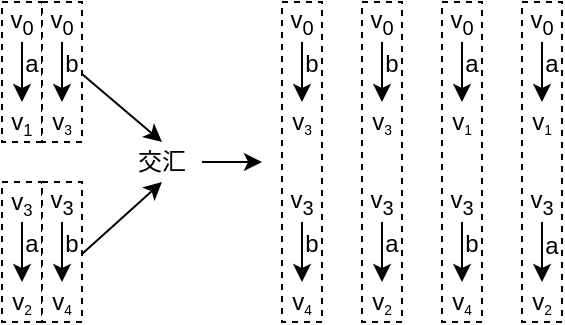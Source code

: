 <mxfile version="18.1.3" type="github">
  <diagram id="iCnqLlOs-9bwUF1GZQLF" name="Page-1">
    <mxGraphModel dx="1038" dy="529" grid="1" gridSize="10" guides="1" tooltips="1" connect="1" arrows="1" fold="1" page="1" pageScale="1" pageWidth="827" pageHeight="1169" math="0" shadow="0">
      <root>
        <mxCell id="0" />
        <mxCell id="1" parent="0" />
        <mxCell id="bIU5tB6AOzNXFzMOygIK-18" value="" style="group" vertex="1" connectable="0" parent="1">
          <mxGeometry x="80" y="60" width="20" height="70" as="geometry" />
        </mxCell>
        <mxCell id="bIU5tB6AOzNXFzMOygIK-5" value="" style="rounded=0;whiteSpace=wrap;html=1;dashed=1;" vertex="1" parent="bIU5tB6AOzNXFzMOygIK-18">
          <mxGeometry width="20" height="70" as="geometry" />
        </mxCell>
        <mxCell id="bIU5tB6AOzNXFzMOygIK-1" value="v&lt;sub&gt;0&lt;/sub&gt;" style="text;html=1;strokeColor=none;fillColor=none;align=center;verticalAlign=middle;whiteSpace=wrap;rounded=0;" vertex="1" parent="bIU5tB6AOzNXFzMOygIK-18">
          <mxGeometry width="20" height="20" as="geometry" />
        </mxCell>
        <mxCell id="bIU5tB6AOzNXFzMOygIK-2" value="v&lt;span style=&quot;font-size: 10px;&quot;&gt;&lt;sub&gt;1&lt;/sub&gt;&lt;/span&gt;" style="text;html=1;strokeColor=none;fillColor=none;align=center;verticalAlign=middle;whiteSpace=wrap;rounded=0;" vertex="1" parent="bIU5tB6AOzNXFzMOygIK-18">
          <mxGeometry y="50" width="20" height="20" as="geometry" />
        </mxCell>
        <mxCell id="bIU5tB6AOzNXFzMOygIK-3" value="" style="endArrow=classic;html=1;rounded=0;exitX=0.5;exitY=1;exitDx=0;exitDy=0;entryX=0.5;entryY=0;entryDx=0;entryDy=0;" edge="1" parent="bIU5tB6AOzNXFzMOygIK-18" source="bIU5tB6AOzNXFzMOygIK-1" target="bIU5tB6AOzNXFzMOygIK-2">
          <mxGeometry width="50" height="50" relative="1" as="geometry">
            <mxPoint x="50" y="50" as="sourcePoint" />
            <mxPoint x="100" as="targetPoint" />
          </mxGeometry>
        </mxCell>
        <mxCell id="bIU5tB6AOzNXFzMOygIK-10" value="a" style="text;html=1;strokeColor=none;fillColor=none;align=center;verticalAlign=middle;whiteSpace=wrap;rounded=0;dashed=1;" vertex="1" parent="bIU5tB6AOzNXFzMOygIK-18">
          <mxGeometry x="10" y="26" width="10" height="10" as="geometry" />
        </mxCell>
        <mxCell id="bIU5tB6AOzNXFzMOygIK-19" value="" style="group" vertex="1" connectable="0" parent="1">
          <mxGeometry x="100" y="60" width="20" height="70" as="geometry" />
        </mxCell>
        <mxCell id="bIU5tB6AOzNXFzMOygIK-20" value="" style="rounded=0;whiteSpace=wrap;html=1;dashed=1;" vertex="1" parent="bIU5tB6AOzNXFzMOygIK-19">
          <mxGeometry width="20" height="70" as="geometry" />
        </mxCell>
        <mxCell id="bIU5tB6AOzNXFzMOygIK-21" value="v&lt;sub&gt;0&lt;/sub&gt;" style="text;html=1;strokeColor=none;fillColor=none;align=center;verticalAlign=middle;whiteSpace=wrap;rounded=0;" vertex="1" parent="bIU5tB6AOzNXFzMOygIK-19">
          <mxGeometry width="20" height="20" as="geometry" />
        </mxCell>
        <mxCell id="bIU5tB6AOzNXFzMOygIK-22" value="v&lt;span style=&quot;font-size: 8.333px;&quot;&gt;&lt;sub&gt;3&lt;/sub&gt;&lt;/span&gt;" style="text;html=1;strokeColor=none;fillColor=none;align=center;verticalAlign=middle;whiteSpace=wrap;rounded=0;" vertex="1" parent="bIU5tB6AOzNXFzMOygIK-19">
          <mxGeometry y="50" width="20" height="20" as="geometry" />
        </mxCell>
        <mxCell id="bIU5tB6AOzNXFzMOygIK-23" value="" style="endArrow=classic;html=1;rounded=0;exitX=0.5;exitY=1;exitDx=0;exitDy=0;entryX=0.5;entryY=0;entryDx=0;entryDy=0;" edge="1" parent="bIU5tB6AOzNXFzMOygIK-19" source="bIU5tB6AOzNXFzMOygIK-21" target="bIU5tB6AOzNXFzMOygIK-22">
          <mxGeometry width="50" height="50" relative="1" as="geometry">
            <mxPoint x="50" y="50" as="sourcePoint" />
            <mxPoint x="100" as="targetPoint" />
          </mxGeometry>
        </mxCell>
        <mxCell id="bIU5tB6AOzNXFzMOygIK-24" value="b" style="text;html=1;strokeColor=none;fillColor=none;align=center;verticalAlign=middle;whiteSpace=wrap;rounded=0;dashed=1;" vertex="1" parent="bIU5tB6AOzNXFzMOygIK-19">
          <mxGeometry x="10" y="26" width="10" height="10" as="geometry" />
        </mxCell>
        <mxCell id="bIU5tB6AOzNXFzMOygIK-25" value="" style="group" vertex="1" connectable="0" parent="1">
          <mxGeometry x="80" y="150" width="20" height="70" as="geometry" />
        </mxCell>
        <mxCell id="bIU5tB6AOzNXFzMOygIK-26" value="" style="rounded=0;whiteSpace=wrap;html=1;dashed=1;" vertex="1" parent="bIU5tB6AOzNXFzMOygIK-25">
          <mxGeometry width="20" height="70" as="geometry" />
        </mxCell>
        <mxCell id="bIU5tB6AOzNXFzMOygIK-27" value="v&lt;span style=&quot;font-size: 10px;&quot;&gt;&lt;sub&gt;3&lt;/sub&gt;&lt;/span&gt;" style="text;html=1;strokeColor=none;fillColor=none;align=center;verticalAlign=middle;whiteSpace=wrap;rounded=0;" vertex="1" parent="bIU5tB6AOzNXFzMOygIK-25">
          <mxGeometry width="20" height="20" as="geometry" />
        </mxCell>
        <mxCell id="bIU5tB6AOzNXFzMOygIK-28" value="v&lt;span style=&quot;font-size: 8.333px;&quot;&gt;&lt;sub&gt;2&lt;/sub&gt;&lt;/span&gt;" style="text;html=1;strokeColor=none;fillColor=none;align=center;verticalAlign=middle;whiteSpace=wrap;rounded=0;" vertex="1" parent="bIU5tB6AOzNXFzMOygIK-25">
          <mxGeometry y="50" width="20" height="20" as="geometry" />
        </mxCell>
        <mxCell id="bIU5tB6AOzNXFzMOygIK-29" value="" style="endArrow=classic;html=1;rounded=0;exitX=0.5;exitY=1;exitDx=0;exitDy=0;entryX=0.5;entryY=0;entryDx=0;entryDy=0;" edge="1" parent="bIU5tB6AOzNXFzMOygIK-25" source="bIU5tB6AOzNXFzMOygIK-27" target="bIU5tB6AOzNXFzMOygIK-28">
          <mxGeometry width="50" height="50" relative="1" as="geometry">
            <mxPoint x="50" y="50" as="sourcePoint" />
            <mxPoint x="100" as="targetPoint" />
          </mxGeometry>
        </mxCell>
        <mxCell id="bIU5tB6AOzNXFzMOygIK-30" value="a" style="text;html=1;strokeColor=none;fillColor=none;align=center;verticalAlign=middle;whiteSpace=wrap;rounded=0;dashed=1;" vertex="1" parent="bIU5tB6AOzNXFzMOygIK-25">
          <mxGeometry x="10" y="26" width="10" height="10" as="geometry" />
        </mxCell>
        <mxCell id="bIU5tB6AOzNXFzMOygIK-31" value="" style="group" vertex="1" connectable="0" parent="1">
          <mxGeometry x="100" y="150" width="20" height="70" as="geometry" />
        </mxCell>
        <mxCell id="bIU5tB6AOzNXFzMOygIK-32" value="" style="rounded=0;whiteSpace=wrap;html=1;dashed=1;" vertex="1" parent="bIU5tB6AOzNXFzMOygIK-31">
          <mxGeometry width="20" height="70" as="geometry" />
        </mxCell>
        <mxCell id="bIU5tB6AOzNXFzMOygIK-33" value="v&lt;sub&gt;3&lt;/sub&gt;" style="text;html=1;strokeColor=none;fillColor=none;align=center;verticalAlign=middle;whiteSpace=wrap;rounded=0;" vertex="1" parent="bIU5tB6AOzNXFzMOygIK-31">
          <mxGeometry width="20" height="20" as="geometry" />
        </mxCell>
        <mxCell id="bIU5tB6AOzNXFzMOygIK-34" value="v&lt;span style=&quot;font-size: 8.333px;&quot;&gt;&lt;sub&gt;4&lt;/sub&gt;&lt;/span&gt;" style="text;html=1;strokeColor=none;fillColor=none;align=center;verticalAlign=middle;whiteSpace=wrap;rounded=0;" vertex="1" parent="bIU5tB6AOzNXFzMOygIK-31">
          <mxGeometry y="50" width="20" height="20" as="geometry" />
        </mxCell>
        <mxCell id="bIU5tB6AOzNXFzMOygIK-35" value="" style="endArrow=classic;html=1;rounded=0;exitX=0.5;exitY=1;exitDx=0;exitDy=0;entryX=0.5;entryY=0;entryDx=0;entryDy=0;" edge="1" parent="bIU5tB6AOzNXFzMOygIK-31" source="bIU5tB6AOzNXFzMOygIK-33" target="bIU5tB6AOzNXFzMOygIK-34">
          <mxGeometry width="50" height="50" relative="1" as="geometry">
            <mxPoint x="50" y="50" as="sourcePoint" />
            <mxPoint x="100" as="targetPoint" />
          </mxGeometry>
        </mxCell>
        <mxCell id="bIU5tB6AOzNXFzMOygIK-36" value="b" style="text;html=1;strokeColor=none;fillColor=none;align=center;verticalAlign=middle;whiteSpace=wrap;rounded=0;dashed=1;" vertex="1" parent="bIU5tB6AOzNXFzMOygIK-31">
          <mxGeometry x="10" y="26" width="10" height="10" as="geometry" />
        </mxCell>
        <mxCell id="bIU5tB6AOzNXFzMOygIK-37" value="" style="endArrow=classic;html=1;rounded=0;exitX=1;exitY=1;exitDx=0;exitDy=0;" edge="1" parent="1" source="bIU5tB6AOzNXFzMOygIK-24">
          <mxGeometry width="50" height="50" relative="1" as="geometry">
            <mxPoint x="160" y="110" as="sourcePoint" />
            <mxPoint x="160" y="130" as="targetPoint" />
          </mxGeometry>
        </mxCell>
        <mxCell id="bIU5tB6AOzNXFzMOygIK-38" value="" style="endArrow=classic;html=1;rounded=0;exitX=1;exitY=1;exitDx=0;exitDy=0;" edge="1" parent="1" source="bIU5tB6AOzNXFzMOygIK-36">
          <mxGeometry width="50" height="50" relative="1" as="geometry">
            <mxPoint x="130" y="106" as="sourcePoint" />
            <mxPoint x="160" y="150" as="targetPoint" />
          </mxGeometry>
        </mxCell>
        <mxCell id="bIU5tB6AOzNXFzMOygIK-39" value="交汇" style="text;html=1;strokeColor=none;fillColor=none;align=center;verticalAlign=middle;whiteSpace=wrap;rounded=0;dashed=1;" vertex="1" parent="1">
          <mxGeometry x="140" y="130" width="40" height="20" as="geometry" />
        </mxCell>
        <mxCell id="bIU5tB6AOzNXFzMOygIK-40" value="" style="endArrow=classic;html=1;rounded=0;exitX=1;exitY=0.5;exitDx=0;exitDy=0;" edge="1" parent="1" source="bIU5tB6AOzNXFzMOygIK-39">
          <mxGeometry width="50" height="50" relative="1" as="geometry">
            <mxPoint x="200" y="170" as="sourcePoint" />
            <mxPoint x="210" y="140" as="targetPoint" />
          </mxGeometry>
        </mxCell>
        <mxCell id="bIU5tB6AOzNXFzMOygIK-49" value="" style="group" vertex="1" connectable="0" parent="1">
          <mxGeometry x="220" y="60" width="20" height="160" as="geometry" />
        </mxCell>
        <mxCell id="bIU5tB6AOzNXFzMOygIK-50" value="" style="rounded=0;whiteSpace=wrap;html=1;dashed=1;" vertex="1" parent="bIU5tB6AOzNXFzMOygIK-49">
          <mxGeometry width="20" height="160" as="geometry" />
        </mxCell>
        <mxCell id="bIU5tB6AOzNXFzMOygIK-51" value="v&lt;sub&gt;0&lt;/sub&gt;" style="text;html=1;strokeColor=none;fillColor=none;align=center;verticalAlign=middle;whiteSpace=wrap;rounded=0;" vertex="1" parent="bIU5tB6AOzNXFzMOygIK-49">
          <mxGeometry width="20" height="20" as="geometry" />
        </mxCell>
        <mxCell id="bIU5tB6AOzNXFzMOygIK-54" value="b" style="text;html=1;strokeColor=none;fillColor=none;align=center;verticalAlign=middle;whiteSpace=wrap;rounded=0;dashed=1;" vertex="1" parent="bIU5tB6AOzNXFzMOygIK-49">
          <mxGeometry x="10" y="26" width="10" height="10" as="geometry" />
        </mxCell>
        <mxCell id="bIU5tB6AOzNXFzMOygIK-52" value="v&lt;span style=&quot;font-size: 8.333px;&quot;&gt;&lt;sub&gt;3&lt;/sub&gt;&lt;/span&gt;" style="text;html=1;strokeColor=none;fillColor=none;align=center;verticalAlign=middle;whiteSpace=wrap;rounded=0;" vertex="1" parent="bIU5tB6AOzNXFzMOygIK-49">
          <mxGeometry y="50" width="20" height="20" as="geometry" />
        </mxCell>
        <mxCell id="bIU5tB6AOzNXFzMOygIK-53" value="" style="endArrow=classic;html=1;rounded=0;exitX=0.5;exitY=1;exitDx=0;exitDy=0;entryX=0.5;entryY=0;entryDx=0;entryDy=0;" edge="1" parent="bIU5tB6AOzNXFzMOygIK-49" source="bIU5tB6AOzNXFzMOygIK-51" target="bIU5tB6AOzNXFzMOygIK-52">
          <mxGeometry width="50" height="50" relative="1" as="geometry">
            <mxPoint x="50" y="50" as="sourcePoint" />
            <mxPoint x="100" as="targetPoint" />
          </mxGeometry>
        </mxCell>
        <mxCell id="bIU5tB6AOzNXFzMOygIK-56" value="v&lt;sub&gt;3&lt;/sub&gt;" style="text;html=1;strokeColor=none;fillColor=none;align=center;verticalAlign=middle;whiteSpace=wrap;rounded=0;" vertex="1" parent="bIU5tB6AOzNXFzMOygIK-49">
          <mxGeometry y="90" width="20" height="20" as="geometry" />
        </mxCell>
        <mxCell id="bIU5tB6AOzNXFzMOygIK-57" value="b" style="text;html=1;strokeColor=none;fillColor=none;align=center;verticalAlign=middle;whiteSpace=wrap;rounded=0;dashed=1;" vertex="1" parent="bIU5tB6AOzNXFzMOygIK-49">
          <mxGeometry x="10" y="116" width="10" height="10" as="geometry" />
        </mxCell>
        <mxCell id="bIU5tB6AOzNXFzMOygIK-58" value="v&lt;span style=&quot;font-size: 8.333px;&quot;&gt;&lt;sub&gt;4&lt;/sub&gt;&lt;/span&gt;" style="text;html=1;strokeColor=none;fillColor=none;align=center;verticalAlign=middle;whiteSpace=wrap;rounded=0;" vertex="1" parent="bIU5tB6AOzNXFzMOygIK-49">
          <mxGeometry y="140" width="20" height="20" as="geometry" />
        </mxCell>
        <mxCell id="bIU5tB6AOzNXFzMOygIK-59" value="" style="endArrow=classic;html=1;rounded=0;exitX=0.5;exitY=1;exitDx=0;exitDy=0;entryX=0.5;entryY=0;entryDx=0;entryDy=0;" edge="1" parent="bIU5tB6AOzNXFzMOygIK-49" source="bIU5tB6AOzNXFzMOygIK-56" target="bIU5tB6AOzNXFzMOygIK-58">
          <mxGeometry width="50" height="50" relative="1" as="geometry">
            <mxPoint x="-170" y="70" as="sourcePoint" />
            <mxPoint x="-120" y="20" as="targetPoint" />
          </mxGeometry>
        </mxCell>
        <mxCell id="bIU5tB6AOzNXFzMOygIK-60" value="" style="group" vertex="1" connectable="0" parent="1">
          <mxGeometry x="260" y="60" width="20" height="160" as="geometry" />
        </mxCell>
        <mxCell id="bIU5tB6AOzNXFzMOygIK-61" value="" style="rounded=0;whiteSpace=wrap;html=1;dashed=1;" vertex="1" parent="bIU5tB6AOzNXFzMOygIK-60">
          <mxGeometry width="20" height="160" as="geometry" />
        </mxCell>
        <mxCell id="bIU5tB6AOzNXFzMOygIK-62" value="v&lt;sub&gt;0&lt;/sub&gt;" style="text;html=1;strokeColor=none;fillColor=none;align=center;verticalAlign=middle;whiteSpace=wrap;rounded=0;" vertex="1" parent="bIU5tB6AOzNXFzMOygIK-60">
          <mxGeometry width="20" height="20" as="geometry" />
        </mxCell>
        <mxCell id="bIU5tB6AOzNXFzMOygIK-63" value="b" style="text;html=1;strokeColor=none;fillColor=none;align=center;verticalAlign=middle;whiteSpace=wrap;rounded=0;dashed=1;" vertex="1" parent="bIU5tB6AOzNXFzMOygIK-60">
          <mxGeometry x="10" y="26" width="10" height="10" as="geometry" />
        </mxCell>
        <mxCell id="bIU5tB6AOzNXFzMOygIK-64" value="v&lt;span style=&quot;font-size: 8.333px;&quot;&gt;&lt;sub&gt;3&lt;/sub&gt;&lt;/span&gt;" style="text;html=1;strokeColor=none;fillColor=none;align=center;verticalAlign=middle;whiteSpace=wrap;rounded=0;" vertex="1" parent="bIU5tB6AOzNXFzMOygIK-60">
          <mxGeometry y="50" width="20" height="20" as="geometry" />
        </mxCell>
        <mxCell id="bIU5tB6AOzNXFzMOygIK-65" value="" style="endArrow=classic;html=1;rounded=0;exitX=0.5;exitY=1;exitDx=0;exitDy=0;entryX=0.5;entryY=0;entryDx=0;entryDy=0;" edge="1" parent="bIU5tB6AOzNXFzMOygIK-60" source="bIU5tB6AOzNXFzMOygIK-62" target="bIU5tB6AOzNXFzMOygIK-64">
          <mxGeometry width="50" height="50" relative="1" as="geometry">
            <mxPoint x="50" y="50" as="sourcePoint" />
            <mxPoint x="100" as="targetPoint" />
          </mxGeometry>
        </mxCell>
        <mxCell id="bIU5tB6AOzNXFzMOygIK-66" value="v&lt;sub&gt;3&lt;/sub&gt;" style="text;html=1;strokeColor=none;fillColor=none;align=center;verticalAlign=middle;whiteSpace=wrap;rounded=0;" vertex="1" parent="bIU5tB6AOzNXFzMOygIK-60">
          <mxGeometry y="90" width="20" height="20" as="geometry" />
        </mxCell>
        <mxCell id="bIU5tB6AOzNXFzMOygIK-67" value="a" style="text;html=1;strokeColor=none;fillColor=none;align=center;verticalAlign=middle;whiteSpace=wrap;rounded=0;dashed=1;" vertex="1" parent="bIU5tB6AOzNXFzMOygIK-60">
          <mxGeometry x="10" y="116" width="10" height="10" as="geometry" />
        </mxCell>
        <mxCell id="bIU5tB6AOzNXFzMOygIK-68" value="v&lt;span style=&quot;font-size: 8.333px;&quot;&gt;&lt;sub&gt;2&lt;/sub&gt;&lt;/span&gt;" style="text;html=1;strokeColor=none;fillColor=none;align=center;verticalAlign=middle;whiteSpace=wrap;rounded=0;" vertex="1" parent="bIU5tB6AOzNXFzMOygIK-60">
          <mxGeometry y="140" width="20" height="20" as="geometry" />
        </mxCell>
        <mxCell id="bIU5tB6AOzNXFzMOygIK-69" value="" style="endArrow=classic;html=1;rounded=0;exitX=0.5;exitY=1;exitDx=0;exitDy=0;entryX=0.5;entryY=0;entryDx=0;entryDy=0;" edge="1" parent="bIU5tB6AOzNXFzMOygIK-60" source="bIU5tB6AOzNXFzMOygIK-66" target="bIU5tB6AOzNXFzMOygIK-68">
          <mxGeometry width="50" height="50" relative="1" as="geometry">
            <mxPoint x="-170" y="70" as="sourcePoint" />
            <mxPoint x="-120" y="20" as="targetPoint" />
          </mxGeometry>
        </mxCell>
        <mxCell id="bIU5tB6AOzNXFzMOygIK-70" value="" style="group" vertex="1" connectable="0" parent="1">
          <mxGeometry x="300" y="60" width="20" height="160" as="geometry" />
        </mxCell>
        <mxCell id="bIU5tB6AOzNXFzMOygIK-71" value="" style="rounded=0;whiteSpace=wrap;html=1;dashed=1;" vertex="1" parent="bIU5tB6AOzNXFzMOygIK-70">
          <mxGeometry width="20" height="160" as="geometry" />
        </mxCell>
        <mxCell id="bIU5tB6AOzNXFzMOygIK-72" value="v&lt;sub&gt;0&lt;/sub&gt;" style="text;html=1;strokeColor=none;fillColor=none;align=center;verticalAlign=middle;whiteSpace=wrap;rounded=0;" vertex="1" parent="bIU5tB6AOzNXFzMOygIK-70">
          <mxGeometry width="20" height="20" as="geometry" />
        </mxCell>
        <mxCell id="bIU5tB6AOzNXFzMOygIK-73" value="a" style="text;html=1;strokeColor=none;fillColor=none;align=center;verticalAlign=middle;whiteSpace=wrap;rounded=0;dashed=1;" vertex="1" parent="bIU5tB6AOzNXFzMOygIK-70">
          <mxGeometry x="10" y="26" width="10" height="10" as="geometry" />
        </mxCell>
        <mxCell id="bIU5tB6AOzNXFzMOygIK-74" value="v&lt;span style=&quot;font-size: 8.333px;&quot;&gt;&lt;sub&gt;1&lt;/sub&gt;&lt;/span&gt;" style="text;html=1;strokeColor=none;fillColor=none;align=center;verticalAlign=middle;whiteSpace=wrap;rounded=0;" vertex="1" parent="bIU5tB6AOzNXFzMOygIK-70">
          <mxGeometry y="50" width="20" height="20" as="geometry" />
        </mxCell>
        <mxCell id="bIU5tB6AOzNXFzMOygIK-75" value="" style="endArrow=classic;html=1;rounded=0;exitX=0.5;exitY=1;exitDx=0;exitDy=0;entryX=0.5;entryY=0;entryDx=0;entryDy=0;" edge="1" parent="bIU5tB6AOzNXFzMOygIK-70" source="bIU5tB6AOzNXFzMOygIK-72" target="bIU5tB6AOzNXFzMOygIK-74">
          <mxGeometry width="50" height="50" relative="1" as="geometry">
            <mxPoint x="50" y="50" as="sourcePoint" />
            <mxPoint x="100" as="targetPoint" />
          </mxGeometry>
        </mxCell>
        <mxCell id="bIU5tB6AOzNXFzMOygIK-76" value="v&lt;sub&gt;3&lt;/sub&gt;" style="text;html=1;strokeColor=none;fillColor=none;align=center;verticalAlign=middle;whiteSpace=wrap;rounded=0;" vertex="1" parent="bIU5tB6AOzNXFzMOygIK-70">
          <mxGeometry y="90" width="20" height="20" as="geometry" />
        </mxCell>
        <mxCell id="bIU5tB6AOzNXFzMOygIK-77" value="b" style="text;html=1;strokeColor=none;fillColor=none;align=center;verticalAlign=middle;whiteSpace=wrap;rounded=0;dashed=1;" vertex="1" parent="bIU5tB6AOzNXFzMOygIK-70">
          <mxGeometry x="10" y="116" width="10" height="10" as="geometry" />
        </mxCell>
        <mxCell id="bIU5tB6AOzNXFzMOygIK-78" value="v&lt;span style=&quot;font-size: 8.333px;&quot;&gt;&lt;sub&gt;4&lt;/sub&gt;&lt;/span&gt;" style="text;html=1;strokeColor=none;fillColor=none;align=center;verticalAlign=middle;whiteSpace=wrap;rounded=0;" vertex="1" parent="bIU5tB6AOzNXFzMOygIK-70">
          <mxGeometry y="140" width="20" height="20" as="geometry" />
        </mxCell>
        <mxCell id="bIU5tB6AOzNXFzMOygIK-79" value="" style="endArrow=classic;html=1;rounded=0;exitX=0.5;exitY=1;exitDx=0;exitDy=0;entryX=0.5;entryY=0;entryDx=0;entryDy=0;" edge="1" parent="bIU5tB6AOzNXFzMOygIK-70" source="bIU5tB6AOzNXFzMOygIK-76" target="bIU5tB6AOzNXFzMOygIK-78">
          <mxGeometry width="50" height="50" relative="1" as="geometry">
            <mxPoint x="-170" y="70" as="sourcePoint" />
            <mxPoint x="-120" y="20" as="targetPoint" />
          </mxGeometry>
        </mxCell>
        <mxCell id="bIU5tB6AOzNXFzMOygIK-81" value="" style="group" vertex="1" connectable="0" parent="1">
          <mxGeometry x="340" y="60" width="20" height="160" as="geometry" />
        </mxCell>
        <mxCell id="bIU5tB6AOzNXFzMOygIK-82" value="" style="rounded=0;whiteSpace=wrap;html=1;dashed=1;" vertex="1" parent="bIU5tB6AOzNXFzMOygIK-81">
          <mxGeometry width="20" height="160" as="geometry" />
        </mxCell>
        <mxCell id="bIU5tB6AOzNXFzMOygIK-83" value="v&lt;sub&gt;0&lt;/sub&gt;" style="text;html=1;strokeColor=none;fillColor=none;align=center;verticalAlign=middle;whiteSpace=wrap;rounded=0;" vertex="1" parent="bIU5tB6AOzNXFzMOygIK-81">
          <mxGeometry width="20" height="20" as="geometry" />
        </mxCell>
        <mxCell id="bIU5tB6AOzNXFzMOygIK-84" value="a" style="text;html=1;strokeColor=none;fillColor=none;align=center;verticalAlign=middle;whiteSpace=wrap;rounded=0;dashed=1;" vertex="1" parent="bIU5tB6AOzNXFzMOygIK-81">
          <mxGeometry x="10" y="26" width="10" height="10" as="geometry" />
        </mxCell>
        <mxCell id="bIU5tB6AOzNXFzMOygIK-85" value="v&lt;span style=&quot;font-size: 8.333px;&quot;&gt;&lt;sub&gt;1&lt;/sub&gt;&lt;/span&gt;" style="text;html=1;strokeColor=none;fillColor=none;align=center;verticalAlign=middle;whiteSpace=wrap;rounded=0;" vertex="1" parent="bIU5tB6AOzNXFzMOygIK-81">
          <mxGeometry y="50" width="20" height="20" as="geometry" />
        </mxCell>
        <mxCell id="bIU5tB6AOzNXFzMOygIK-86" value="" style="endArrow=classic;html=1;rounded=0;exitX=0.5;exitY=1;exitDx=0;exitDy=0;entryX=0.5;entryY=0;entryDx=0;entryDy=0;" edge="1" parent="bIU5tB6AOzNXFzMOygIK-81" source="bIU5tB6AOzNXFzMOygIK-83" target="bIU5tB6AOzNXFzMOygIK-85">
          <mxGeometry width="50" height="50" relative="1" as="geometry">
            <mxPoint x="50" y="50" as="sourcePoint" />
            <mxPoint x="100" as="targetPoint" />
          </mxGeometry>
        </mxCell>
        <mxCell id="bIU5tB6AOzNXFzMOygIK-87" value="v&lt;sub&gt;3&lt;/sub&gt;" style="text;html=1;strokeColor=none;fillColor=none;align=center;verticalAlign=middle;whiteSpace=wrap;rounded=0;" vertex="1" parent="bIU5tB6AOzNXFzMOygIK-81">
          <mxGeometry y="90" width="20" height="20" as="geometry" />
        </mxCell>
        <mxCell id="bIU5tB6AOzNXFzMOygIK-88" value="a" style="text;html=1;strokeColor=none;fillColor=none;align=center;verticalAlign=middle;whiteSpace=wrap;rounded=0;dashed=1;" vertex="1" parent="bIU5tB6AOzNXFzMOygIK-81">
          <mxGeometry x="10" y="117" width="10" height="10" as="geometry" />
        </mxCell>
        <mxCell id="bIU5tB6AOzNXFzMOygIK-89" value="v&lt;span style=&quot;font-size: 8.333px;&quot;&gt;&lt;sub&gt;2&lt;/sub&gt;&lt;/span&gt;" style="text;html=1;strokeColor=none;fillColor=none;align=center;verticalAlign=middle;whiteSpace=wrap;rounded=0;" vertex="1" parent="bIU5tB6AOzNXFzMOygIK-81">
          <mxGeometry y="140" width="20" height="20" as="geometry" />
        </mxCell>
        <mxCell id="bIU5tB6AOzNXFzMOygIK-90" value="" style="endArrow=classic;html=1;rounded=0;exitX=0.5;exitY=1;exitDx=0;exitDy=0;entryX=0.5;entryY=0;entryDx=0;entryDy=0;" edge="1" parent="bIU5tB6AOzNXFzMOygIK-81" source="bIU5tB6AOzNXFzMOygIK-87" target="bIU5tB6AOzNXFzMOygIK-89">
          <mxGeometry width="50" height="50" relative="1" as="geometry">
            <mxPoint x="-170" y="70" as="sourcePoint" />
            <mxPoint x="-120" y="20" as="targetPoint" />
          </mxGeometry>
        </mxCell>
      </root>
    </mxGraphModel>
  </diagram>
</mxfile>
